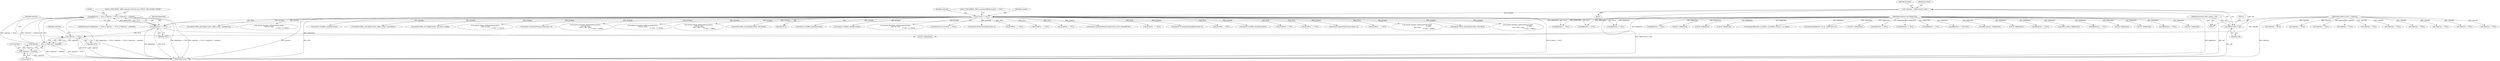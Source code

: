 digraph "0_Android_9e29523b9537983b4c4b205ff868d0b3bca0383b@API" {
"1000841" [label="(Call,pReplyData == NULL || replySize == NULL || *replySize != sizeof(int))"];
"1000842" [label="(Call,pReplyData == NULL)"];
"1000113" [label="(MethodParameterIn,void *pReplyData)"];
"1000151" [label="(Call,pContext == NULL)"];
"1000116" [label="(Call,* pContext = (EffectContext *) self)"];
"1000118" [label="(Call,(EffectContext *) self)"];
"1000108" [label="(MethodParameterIn,effect_handle_t  self)"];
"1000845" [label="(Call,replySize == NULL || *replySize != sizeof(int))"];
"1000846" [label="(Call,replySize == NULL)"];
"1000112" [label="(MethodParameterIn,uint32_t *replySize)"];
"1000849" [label="(Call,*replySize != sizeof(int))"];
"1000561" [label="(Call,pReplyData == NULL)"];
"1000108" [label="(MethodParameterIn,effect_handle_t  self)"];
"1000365" [label="(Call,replySize == NULL)"];
"1000797" [label="(Call,replySize == NULL)"];
"1000189" [label="(Call,(int *) pReplyData)"];
"1001079" [label="(Call,android::LvmEffect_enable(pContext))"];
"1000845" [label="(Call,replySize == NULL || *replySize != sizeof(int))"];
"1000274" [label="(Call,android::Effect_setConfig(pContext, (effect_config_t *) pCmdData))"];
"1000117" [label="(Identifier,pContext)"];
"1000308" [label="(Call,android::Effect_setConfig(pContext, &pContext->config))"];
"1000822" [label="(Call,android::Volume_setParameter(pContext,\n (void *)p->data,\n                                                                 p->data + p->psize))"];
"1000235" [label="(Call,android::VolumeSetVolumeLevel(pContext, 0))"];
"1000114" [label="(Block,)"];
"1000120" [label="(Identifier,self)"];
"1000848" [label="(Identifier,NULL)"];
"1000451" [label="(Call,android::Virtualizer_getParameter(pContext,\n (void *)p->data,\n (size_t *)&p->vsize,\n                                                              p->data + voffset))"];
"1000694" [label="(Call,android::Virtualizer_setParameter(pContext,\n (void *)p->data,\n                                                                       p->data + p->psize))"];
"1000819" [label="(Call,(int *)pReplyData)"];
"1000691" [label="(Call,(int *)pReplyData)"];
"1000383" [label="(Call,memcpy(pReplyData, pCmdData, sizeof(effect_param_t) + p->psize))"];
"1000505" [label="(Call,android::Volume_getParameter(pContext,\n (void *)p->data,\n (size_t *)&p->vsize,\n                                                         p->data + voffset))"];
"1000895" [label="(Call,android::Effect_setEnabled(pContext, LVM_FALSE))"];
"1000852" [label="(Call,sizeof(int))"];
"1000161" [label="(Identifier,cmdCode)"];
"1001204" [label="(Call,memcpy(pReplyData, vol_ret, sizeof(int32_t)*2))"];
"1000271" [label="(Call,(int *) pReplyData)"];
"1000793" [label="(Call,pReplyData == NULL)"];
"1000153" [label="(Identifier,NULL)"];
"1000846" [label="(Call,replySize == NULL)"];
"1001047" [label="(Call,android::LvmEffect_disable(pContext))"];
"1000361" [label="(Call,pReplyData == NULL)"];
"1000116" [label="(Call,* pContext = (EffectContext *) self)"];
"1001130" [label="(Call,pReplyData == NULL)"];
"1000125" [label="(Identifier,pContext)"];
"1000232" [label="(Call,(int *) pReplyData)"];
"1000995" [label="(Call,android::LvmEffect_enable(pContext))"];
"1000565" [label="(Call,replySize == NULL)"];
"1000603" [label="(Call,android::BassBoost_setParameter(pContext,\n (void *)p->data,\n                                                                    p->data + p->psize))"];
"1000118" [label="(Call,(EffectContext *) self)"];
"1001271" [label="(MethodReturn,int)"];
"1000255" [label="(Call,replySize == NULL)"];
"1000150" [label="(ControlStructure,if (pContext == NULL))"];
"1000112" [label="(MethodParameterIn,uint32_t *replySize)"];
"1000200" [label="(Call,android::BassSetStrength(pContext, 0))"];
"1000904" [label="(Call,pCmdData   == NULL)"];
"1000546" [label="(Call,pCmdData   == NULL)"];
"1001119" [label="(Call,pCmdData == NULL)"];
"1000733" [label="(Call,replySize == NULL)"];
"1000856" [label="(Literal,\"\tLVM_ERROR : Effect_command cmdCode Case: EFFECT_CMD_ENABLE: ERROR\")"];
"1000151" [label="(Call,pContext == NULL)"];
"1001211" [label="(Call,android::VolumeSetVolumeLevel(pContext, (int16_t)(maxdB*100)))"];
"1000166" [label="(Call,pReplyData == NULL)"];
"1000113" [label="(MethodParameterIn,void *pReplyData)"];
"1000842" [label="(Call,pReplyData == NULL)"];
"1000840" [label="(ControlStructure,if (pReplyData == NULL || replySize == NULL || *replySize != sizeof(int)))"];
"1000847" [label="(Identifier,replySize)"];
"1000156" [label="(Literal,\"\tLVM_ERROR : Effect_command ERROR pContext == NULL\")"];
"1000876" [label="(Call,replySize == NULL)"];
"1001134" [label="(Call,replySize == NULL)"];
"1000626" [label="(Call,pCmdData   == NULL)"];
"1000656" [label="(Call,replySize == NULL)"];
"1000872" [label="(Call,pReplyData == NULL)"];
"1000210" [label="(Call,android::VirtualizerSetStrength(pContext, 0))"];
"1000862" [label="(Call,(int *)pReplyData)"];
"1000717" [label="(Call,pCmdData == NULL)"];
"1000963" [label="(Call,android::LvmEffect_disable(pContext))"];
"1000844" [label="(Identifier,NULL)"];
"1000729" [label="(Call,pReplyData == NULL)"];
"1000343" [label="(Call,pCmdData == NULL)"];
"1000781" [label="(Call,pCmdData   == NULL)"];
"1000283" [label="(Call,pReplyData == NULL)"];
"1001112" [label="(Call,pReplyData == LVM_NULL)"];
"1000394" [label="(Call,(effect_param_t *)pReplyData)"];
"1000220" [label="(Call,android::EqualizerSetPreset(pContext, 0))"];
"1000600" [label="(Call,(int *)pReplyData)"];
"1000652" [label="(Call,pReplyData == NULL)"];
"1000850" [label="(Call,*replySize)"];
"1000170" [label="(Call,replySize == NULL)"];
"1000849" [label="(Call,*replySize != sizeof(int))"];
"1000303" [label="(Call,(effect_config_t *)pReplyData)"];
"1000242" [label="(Call,pCmdData    == NULL)"];
"1000251" [label="(Call,pReplyData  == NULL)"];
"1000843" [label="(Identifier,pReplyData)"];
"1000480" [label="(Call,android::Equalizer_getParameter(pContext,\n                                                            p->data,\n &p->vsize,\n                                                            p->data + voffset))"];
"1000865" [label="(Call,android::Effect_setEnabled(pContext, LVM_TRUE))"];
"1000424" [label="(Call,android::BassBoost_getParameter(pContext,\n                                                            p->data,\n (size_t *)&p->vsize,\n                                                            p->data + voffset))"];
"1000152" [label="(Identifier,pContext)"];
"1000301" [label="(Call,android::Effect_getConfig(pContext, (effect_config_t *)pReplyData))"];
"1000287" [label="(Call,replySize == NULL)"];
"1000841" [label="(Call,pReplyData == NULL || replySize == NULL || *replySize != sizeof(int))"];
"1000758" [label="(Call,android::Equalizer_setParameter(pContext,\n (void *)p->data,\n                                                                     p->data + p->psize))"];
"1000755" [label="(Call,(int *)pReplyData)"];
"1000892" [label="(Call,(int *)pReplyData)"];
"1000851" [label="(Identifier,replySize)"];
"1000841" -> "1000840"  [label="AST: "];
"1000841" -> "1000842"  [label="CFG: "];
"1000841" -> "1000845"  [label="CFG: "];
"1000842" -> "1000841"  [label="AST: "];
"1000845" -> "1000841"  [label="AST: "];
"1000856" -> "1000841"  [label="CFG: "];
"1000863" -> "1000841"  [label="CFG: "];
"1000841" -> "1001271"  [label="DDG: pReplyData == NULL"];
"1000841" -> "1001271"  [label="DDG: replySize == NULL || *replySize != sizeof(int)"];
"1000841" -> "1001271"  [label="DDG: pReplyData == NULL || replySize == NULL || *replySize != sizeof(int)"];
"1000842" -> "1000841"  [label="DDG: pReplyData"];
"1000842" -> "1000841"  [label="DDG: NULL"];
"1000845" -> "1000841"  [label="DDG: replySize == NULL"];
"1000845" -> "1000841"  [label="DDG: *replySize != sizeof(int)"];
"1000842" -> "1000844"  [label="CFG: "];
"1000843" -> "1000842"  [label="AST: "];
"1000844" -> "1000842"  [label="AST: "];
"1000847" -> "1000842"  [label="CFG: "];
"1000842" -> "1001271"  [label="DDG: pReplyData"];
"1000842" -> "1001271"  [label="DDG: NULL"];
"1000113" -> "1000842"  [label="DDG: pReplyData"];
"1000151" -> "1000842"  [label="DDG: NULL"];
"1000842" -> "1000846"  [label="DDG: NULL"];
"1000842" -> "1000862"  [label="DDG: pReplyData"];
"1000113" -> "1000107"  [label="AST: "];
"1000113" -> "1001271"  [label="DDG: pReplyData"];
"1000113" -> "1000166"  [label="DDG: pReplyData"];
"1000113" -> "1000189"  [label="DDG: pReplyData"];
"1000113" -> "1000232"  [label="DDG: pReplyData"];
"1000113" -> "1000251"  [label="DDG: pReplyData"];
"1000113" -> "1000271"  [label="DDG: pReplyData"];
"1000113" -> "1000283"  [label="DDG: pReplyData"];
"1000113" -> "1000303"  [label="DDG: pReplyData"];
"1000113" -> "1000361"  [label="DDG: pReplyData"];
"1000113" -> "1000383"  [label="DDG: pReplyData"];
"1000113" -> "1000394"  [label="DDG: pReplyData"];
"1000113" -> "1000561"  [label="DDG: pReplyData"];
"1000113" -> "1000600"  [label="DDG: pReplyData"];
"1000113" -> "1000652"  [label="DDG: pReplyData"];
"1000113" -> "1000691"  [label="DDG: pReplyData"];
"1000113" -> "1000729"  [label="DDG: pReplyData"];
"1000113" -> "1000755"  [label="DDG: pReplyData"];
"1000113" -> "1000793"  [label="DDG: pReplyData"];
"1000113" -> "1000819"  [label="DDG: pReplyData"];
"1000113" -> "1000862"  [label="DDG: pReplyData"];
"1000113" -> "1000872"  [label="DDG: pReplyData"];
"1000113" -> "1000892"  [label="DDG: pReplyData"];
"1000113" -> "1001112"  [label="DDG: pReplyData"];
"1000113" -> "1001130"  [label="DDG: pReplyData"];
"1000113" -> "1001204"  [label="DDG: pReplyData"];
"1000151" -> "1000150"  [label="AST: "];
"1000151" -> "1000153"  [label="CFG: "];
"1000152" -> "1000151"  [label="AST: "];
"1000153" -> "1000151"  [label="AST: "];
"1000156" -> "1000151"  [label="CFG: "];
"1000161" -> "1000151"  [label="CFG: "];
"1000151" -> "1001271"  [label="DDG: pContext == NULL"];
"1000151" -> "1001271"  [label="DDG: pContext"];
"1000151" -> "1001271"  [label="DDG: NULL"];
"1000116" -> "1000151"  [label="DDG: pContext"];
"1000151" -> "1000166"  [label="DDG: NULL"];
"1000151" -> "1000200"  [label="DDG: pContext"];
"1000151" -> "1000210"  [label="DDG: pContext"];
"1000151" -> "1000220"  [label="DDG: pContext"];
"1000151" -> "1000235"  [label="DDG: pContext"];
"1000151" -> "1000242"  [label="DDG: NULL"];
"1000151" -> "1000274"  [label="DDG: pContext"];
"1000151" -> "1000283"  [label="DDG: NULL"];
"1000151" -> "1000301"  [label="DDG: pContext"];
"1000151" -> "1000308"  [label="DDG: pContext"];
"1000151" -> "1000343"  [label="DDG: NULL"];
"1000151" -> "1000424"  [label="DDG: pContext"];
"1000151" -> "1000451"  [label="DDG: pContext"];
"1000151" -> "1000480"  [label="DDG: pContext"];
"1000151" -> "1000505"  [label="DDG: pContext"];
"1000151" -> "1000546"  [label="DDG: NULL"];
"1000151" -> "1000603"  [label="DDG: pContext"];
"1000151" -> "1000626"  [label="DDG: NULL"];
"1000151" -> "1000694"  [label="DDG: pContext"];
"1000151" -> "1000717"  [label="DDG: NULL"];
"1000151" -> "1000758"  [label="DDG: pContext"];
"1000151" -> "1000781"  [label="DDG: NULL"];
"1000151" -> "1000822"  [label="DDG: pContext"];
"1000151" -> "1000865"  [label="DDG: pContext"];
"1000151" -> "1000872"  [label="DDG: NULL"];
"1000151" -> "1000895"  [label="DDG: pContext"];
"1000151" -> "1000904"  [label="DDG: NULL"];
"1000151" -> "1000963"  [label="DDG: pContext"];
"1000151" -> "1000995"  [label="DDG: pContext"];
"1000151" -> "1001047"  [label="DDG: pContext"];
"1000151" -> "1001079"  [label="DDG: pContext"];
"1000151" -> "1001119"  [label="DDG: NULL"];
"1000151" -> "1001211"  [label="DDG: pContext"];
"1000116" -> "1000114"  [label="AST: "];
"1000116" -> "1000118"  [label="CFG: "];
"1000117" -> "1000116"  [label="AST: "];
"1000118" -> "1000116"  [label="AST: "];
"1000125" -> "1000116"  [label="CFG: "];
"1000116" -> "1001271"  [label="DDG: (EffectContext *) self"];
"1000118" -> "1000116"  [label="DDG: self"];
"1000118" -> "1000120"  [label="CFG: "];
"1000119" -> "1000118"  [label="AST: "];
"1000120" -> "1000118"  [label="AST: "];
"1000118" -> "1001271"  [label="DDG: self"];
"1000108" -> "1000118"  [label="DDG: self"];
"1000108" -> "1000107"  [label="AST: "];
"1000108" -> "1001271"  [label="DDG: self"];
"1000845" -> "1000846"  [label="CFG: "];
"1000845" -> "1000849"  [label="CFG: "];
"1000846" -> "1000845"  [label="AST: "];
"1000849" -> "1000845"  [label="AST: "];
"1000845" -> "1001271"  [label="DDG: *replySize != sizeof(int)"];
"1000845" -> "1001271"  [label="DDG: replySize == NULL"];
"1000846" -> "1000845"  [label="DDG: replySize"];
"1000846" -> "1000845"  [label="DDG: NULL"];
"1000849" -> "1000845"  [label="DDG: *replySize"];
"1000846" -> "1000848"  [label="CFG: "];
"1000847" -> "1000846"  [label="AST: "];
"1000848" -> "1000846"  [label="AST: "];
"1000851" -> "1000846"  [label="CFG: "];
"1000846" -> "1001271"  [label="DDG: NULL"];
"1000846" -> "1001271"  [label="DDG: replySize"];
"1000112" -> "1000846"  [label="DDG: replySize"];
"1000112" -> "1000107"  [label="AST: "];
"1000112" -> "1001271"  [label="DDG: replySize"];
"1000112" -> "1000170"  [label="DDG: replySize"];
"1000112" -> "1000255"  [label="DDG: replySize"];
"1000112" -> "1000287"  [label="DDG: replySize"];
"1000112" -> "1000365"  [label="DDG: replySize"];
"1000112" -> "1000565"  [label="DDG: replySize"];
"1000112" -> "1000656"  [label="DDG: replySize"];
"1000112" -> "1000733"  [label="DDG: replySize"];
"1000112" -> "1000797"  [label="DDG: replySize"];
"1000112" -> "1000876"  [label="DDG: replySize"];
"1000112" -> "1001134"  [label="DDG: replySize"];
"1000849" -> "1000852"  [label="CFG: "];
"1000850" -> "1000849"  [label="AST: "];
"1000852" -> "1000849"  [label="AST: "];
"1000849" -> "1001271"  [label="DDG: *replySize"];
}
